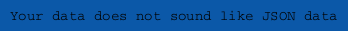 ' Do not edit
' Theme Gallery
' autogenerated by script
'
@startjson
!theme amiga
%get_current_theme()
@endjson